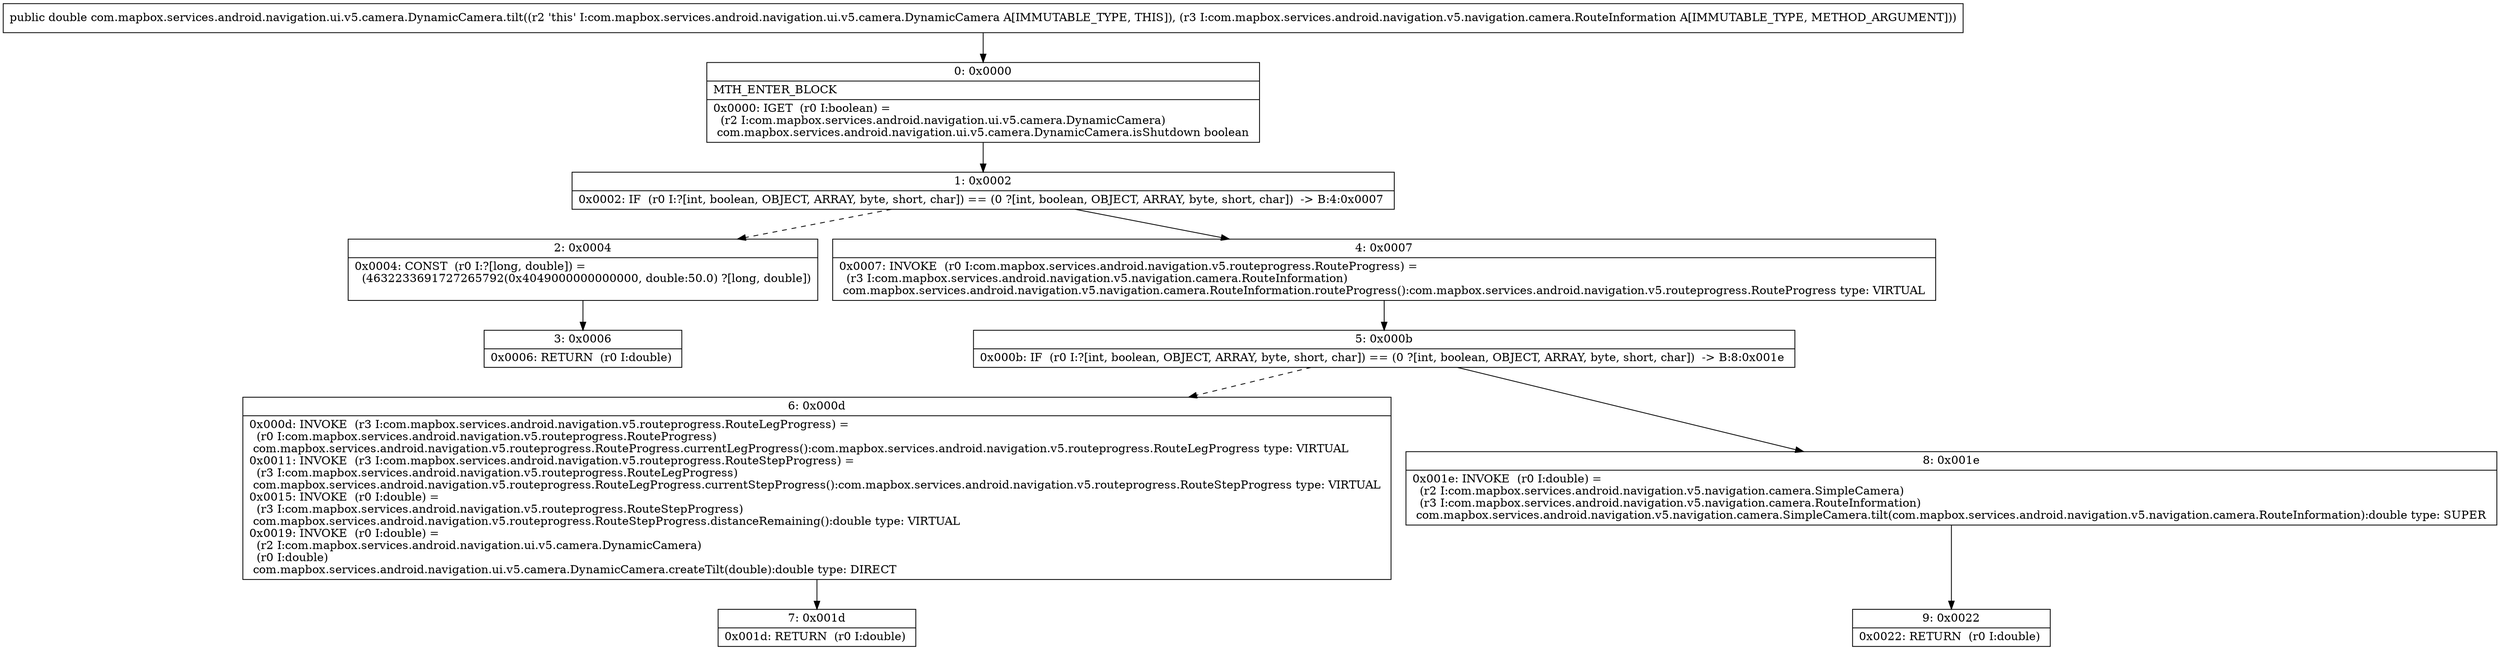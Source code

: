 digraph "CFG forcom.mapbox.services.android.navigation.ui.v5.camera.DynamicCamera.tilt(Lcom\/mapbox\/services\/android\/navigation\/v5\/navigation\/camera\/RouteInformation;)D" {
Node_0 [shape=record,label="{0\:\ 0x0000|MTH_ENTER_BLOCK\l|0x0000: IGET  (r0 I:boolean) = \l  (r2 I:com.mapbox.services.android.navigation.ui.v5.camera.DynamicCamera)\l com.mapbox.services.android.navigation.ui.v5.camera.DynamicCamera.isShutdown boolean \l}"];
Node_1 [shape=record,label="{1\:\ 0x0002|0x0002: IF  (r0 I:?[int, boolean, OBJECT, ARRAY, byte, short, char]) == (0 ?[int, boolean, OBJECT, ARRAY, byte, short, char])  \-\> B:4:0x0007 \l}"];
Node_2 [shape=record,label="{2\:\ 0x0004|0x0004: CONST  (r0 I:?[long, double]) = \l  (4632233691727265792(0x4049000000000000, double:50.0) ?[long, double])\l \l}"];
Node_3 [shape=record,label="{3\:\ 0x0006|0x0006: RETURN  (r0 I:double) \l}"];
Node_4 [shape=record,label="{4\:\ 0x0007|0x0007: INVOKE  (r0 I:com.mapbox.services.android.navigation.v5.routeprogress.RouteProgress) = \l  (r3 I:com.mapbox.services.android.navigation.v5.navigation.camera.RouteInformation)\l com.mapbox.services.android.navigation.v5.navigation.camera.RouteInformation.routeProgress():com.mapbox.services.android.navigation.v5.routeprogress.RouteProgress type: VIRTUAL \l}"];
Node_5 [shape=record,label="{5\:\ 0x000b|0x000b: IF  (r0 I:?[int, boolean, OBJECT, ARRAY, byte, short, char]) == (0 ?[int, boolean, OBJECT, ARRAY, byte, short, char])  \-\> B:8:0x001e \l}"];
Node_6 [shape=record,label="{6\:\ 0x000d|0x000d: INVOKE  (r3 I:com.mapbox.services.android.navigation.v5.routeprogress.RouteLegProgress) = \l  (r0 I:com.mapbox.services.android.navigation.v5.routeprogress.RouteProgress)\l com.mapbox.services.android.navigation.v5.routeprogress.RouteProgress.currentLegProgress():com.mapbox.services.android.navigation.v5.routeprogress.RouteLegProgress type: VIRTUAL \l0x0011: INVOKE  (r3 I:com.mapbox.services.android.navigation.v5.routeprogress.RouteStepProgress) = \l  (r3 I:com.mapbox.services.android.navigation.v5.routeprogress.RouteLegProgress)\l com.mapbox.services.android.navigation.v5.routeprogress.RouteLegProgress.currentStepProgress():com.mapbox.services.android.navigation.v5.routeprogress.RouteStepProgress type: VIRTUAL \l0x0015: INVOKE  (r0 I:double) = \l  (r3 I:com.mapbox.services.android.navigation.v5.routeprogress.RouteStepProgress)\l com.mapbox.services.android.navigation.v5.routeprogress.RouteStepProgress.distanceRemaining():double type: VIRTUAL \l0x0019: INVOKE  (r0 I:double) = \l  (r2 I:com.mapbox.services.android.navigation.ui.v5.camera.DynamicCamera)\l  (r0 I:double)\l com.mapbox.services.android.navigation.ui.v5.camera.DynamicCamera.createTilt(double):double type: DIRECT \l}"];
Node_7 [shape=record,label="{7\:\ 0x001d|0x001d: RETURN  (r0 I:double) \l}"];
Node_8 [shape=record,label="{8\:\ 0x001e|0x001e: INVOKE  (r0 I:double) = \l  (r2 I:com.mapbox.services.android.navigation.v5.navigation.camera.SimpleCamera)\l  (r3 I:com.mapbox.services.android.navigation.v5.navigation.camera.RouteInformation)\l com.mapbox.services.android.navigation.v5.navigation.camera.SimpleCamera.tilt(com.mapbox.services.android.navigation.v5.navigation.camera.RouteInformation):double type: SUPER \l}"];
Node_9 [shape=record,label="{9\:\ 0x0022|0x0022: RETURN  (r0 I:double) \l}"];
MethodNode[shape=record,label="{public double com.mapbox.services.android.navigation.ui.v5.camera.DynamicCamera.tilt((r2 'this' I:com.mapbox.services.android.navigation.ui.v5.camera.DynamicCamera A[IMMUTABLE_TYPE, THIS]), (r3 I:com.mapbox.services.android.navigation.v5.navigation.camera.RouteInformation A[IMMUTABLE_TYPE, METHOD_ARGUMENT])) }"];
MethodNode -> Node_0;
Node_0 -> Node_1;
Node_1 -> Node_2[style=dashed];
Node_1 -> Node_4;
Node_2 -> Node_3;
Node_4 -> Node_5;
Node_5 -> Node_6[style=dashed];
Node_5 -> Node_8;
Node_6 -> Node_7;
Node_8 -> Node_9;
}

